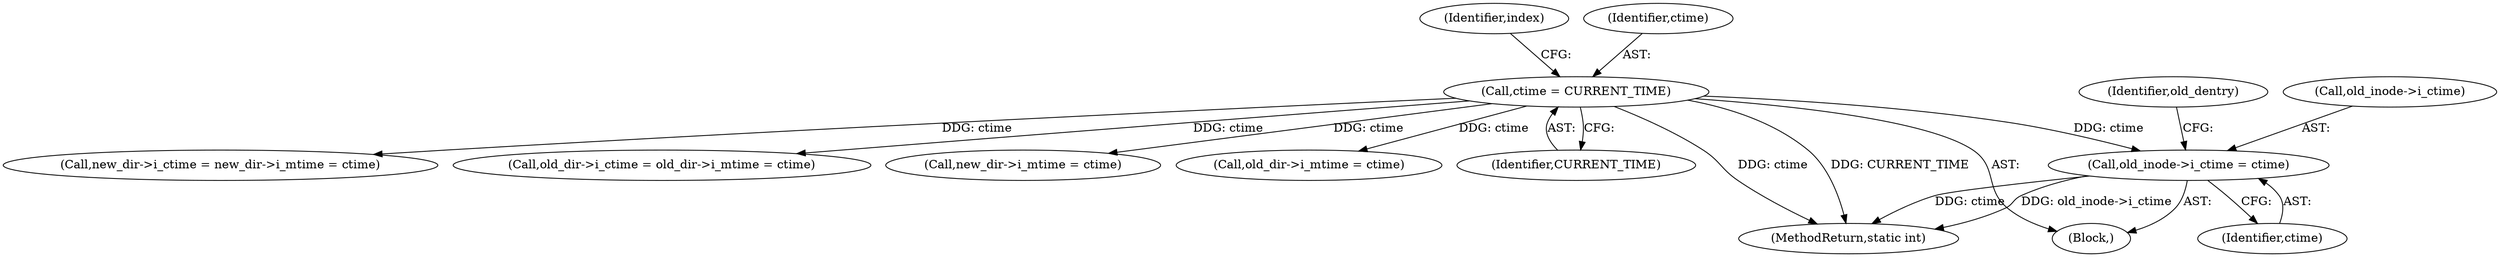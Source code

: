 digraph "0_linux_9c52057c698fb96f8f07e7a4bcf4801a092bda89_0@pointer" {
"1000390" [label="(Call,old_inode->i_ctime = ctime)"];
"1000144" [label="(Call,ctime = CURRENT_TIME)"];
"1000144" [label="(Call,ctime = CURRENT_TIME)"];
"1000146" [label="(Identifier,CURRENT_TIME)"];
"1000381" [label="(Call,new_dir->i_ctime = new_dir->i_mtime = ctime)"];
"1000372" [label="(Call,old_dir->i_ctime = old_dir->i_mtime = ctime)"];
"1000394" [label="(Identifier,ctime)"];
"1000385" [label="(Call,new_dir->i_mtime = ctime)"];
"1000398" [label="(Identifier,old_dentry)"];
"1000640" [label="(MethodReturn,static int)"];
"1000376" [label="(Call,old_dir->i_mtime = ctime)"];
"1000115" [label="(Block,)"];
"1000390" [label="(Call,old_inode->i_ctime = ctime)"];
"1000391" [label="(Call,old_inode->i_ctime)"];
"1000149" [label="(Identifier,index)"];
"1000145" [label="(Identifier,ctime)"];
"1000390" -> "1000115"  [label="AST: "];
"1000390" -> "1000394"  [label="CFG: "];
"1000391" -> "1000390"  [label="AST: "];
"1000394" -> "1000390"  [label="AST: "];
"1000398" -> "1000390"  [label="CFG: "];
"1000390" -> "1000640"  [label="DDG: ctime"];
"1000390" -> "1000640"  [label="DDG: old_inode->i_ctime"];
"1000144" -> "1000390"  [label="DDG: ctime"];
"1000144" -> "1000115"  [label="AST: "];
"1000144" -> "1000146"  [label="CFG: "];
"1000145" -> "1000144"  [label="AST: "];
"1000146" -> "1000144"  [label="AST: "];
"1000149" -> "1000144"  [label="CFG: "];
"1000144" -> "1000640"  [label="DDG: ctime"];
"1000144" -> "1000640"  [label="DDG: CURRENT_TIME"];
"1000144" -> "1000372"  [label="DDG: ctime"];
"1000144" -> "1000376"  [label="DDG: ctime"];
"1000144" -> "1000381"  [label="DDG: ctime"];
"1000144" -> "1000385"  [label="DDG: ctime"];
}
